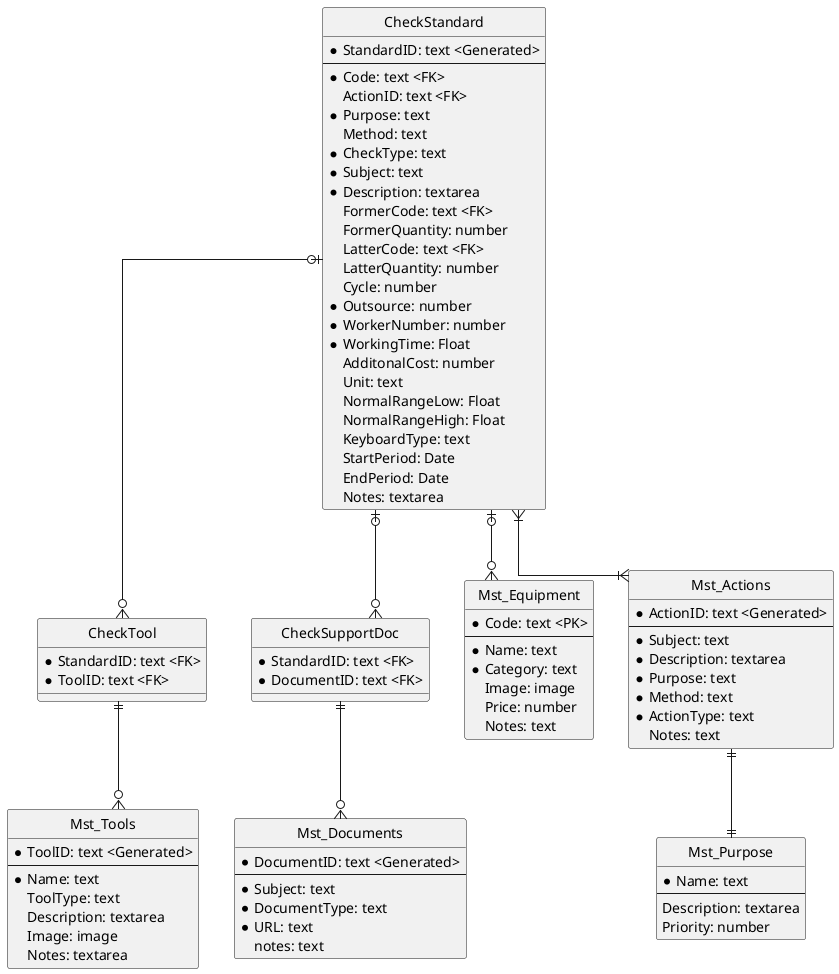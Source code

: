 @startuml
hide circle
skinparam linetype ortho

entity CheckStandard {
    * StandardID: text <Generated>
    --
    * Code: text <FK>
    ActionID: text <FK>
    * Purpose: text
    Method: text
    * CheckType: text
    * Subject: text
    * Description: textarea
    FormerCode: text <FK>
    FormerQuantity: number
    LatterCode: text <FK>
    LatterQuantity: number
    Cycle: number
    * Outsource: number
    * WorkerNumber: number
    * WorkingTime: Float
    AdditonalCost: number
    Unit: text
    NormalRangeLow: Float
    NormalRangeHigh: Float
    KeyboardType: text
    StartPeriod: Date
    EndPeriod: Date
    Notes: textarea
}
' Method: Cleaning/ Visual check/ Listening check/ Touching check/ Measurement/ Recording/ Replacement
' Type: Check/ Measure/ Picture/ Upload/ Replacement
entity CheckTool {
    * StandardID: text <FK>
    * ToolID: text <FK>
}
entity CheckSupportDoc {
    * StandardID: text <FK>
    * DocumentID: text <FK>
}
entity Mst_Equipment {
    * Code: text <PK>
    --
    * Name: text
    * Category: text
    Image: image
    Price: number
    Notes: text
}
' Category: Camera/ Recorder/ Periferals/ Panel/ Display/ Sensor/ Mount/ Output/ Communicator/ Power supply/ Battery
entity Mst_Actions{
    * ActionID: text <Generated>
    --
    * Subject: text
    * Description: textarea
    * Purpose: text
    * Method: text
    * ActionType: text
    Notes: text
}
' ActionType: Equipment/ Contract/ Operation/ Environment/ Others
entity Mst_Tools {
    * ToolID: text <Generated>
    --
    * Name: text
    ToolType: text
    Description: textarea
    Image: image
    Notes: textarea
}
' ToolType: Indivisual tool/ Shared tool/ Purchaising/ Rental
entity Mst_Documents {
    * DocumentID: text <Generated>
    --
    * Subject: text
    * DocumentType: text
    * URL: text
    notes: text
}
' DocumentType: Manual/ Instructions/ Checklist/ Contract/ Appearance/ Drawing
entity Mst_Purpose {
    * Name: text
    --
    Description: textarea
    Priority: number
}
' Purpose: Cleaning/ Function check/ Performance test/ Safety check/ Environment check/ Prevention measures/ Repair
' add Campaign and special check
CheckStandard |o--o{ Mst_Equipment
CheckStandard |o--o{ CheckTool
CheckStandard |o--o{ CheckSupportDoc
CheckTool ||--o{ Mst_Tools
CheckSupportDoc ||--o{ Mst_Documents
CheckStandard }|--|{ Mst_Actions
Mst_Actions ||--|| Mst_Purpose
@enduml
